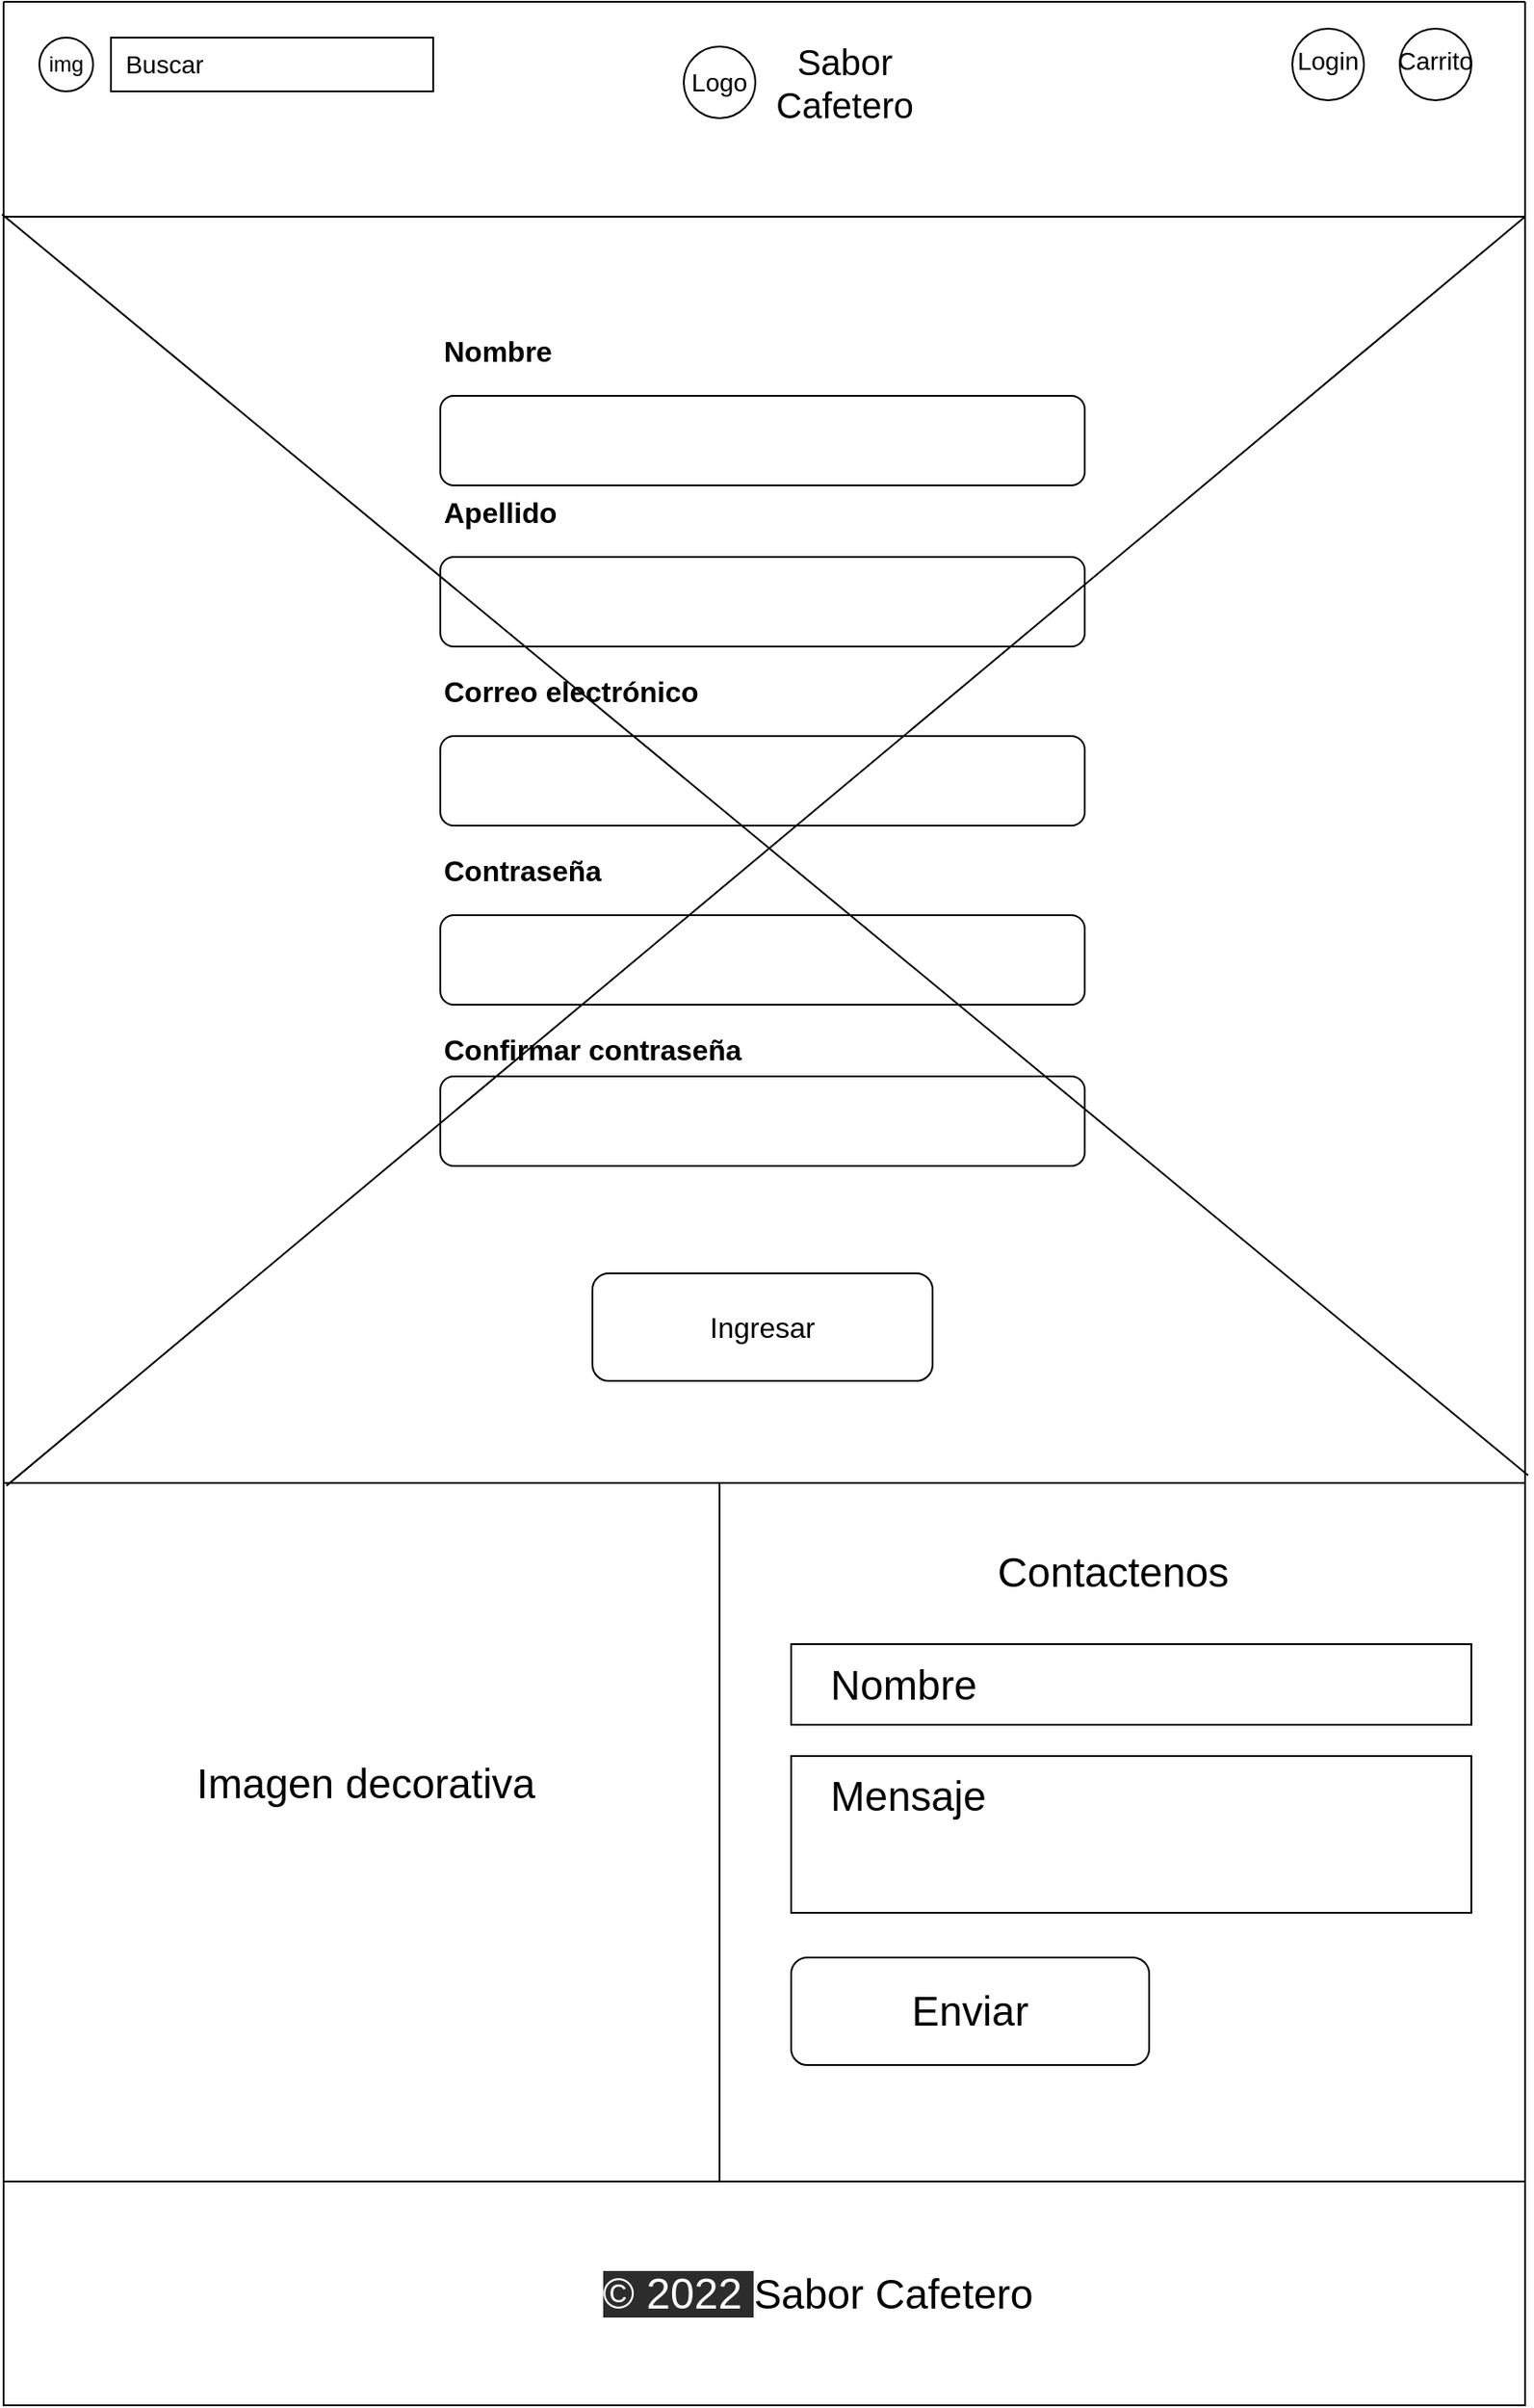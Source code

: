 <mxfile version="12.2.4" pages="1"><diagram id="phFHMVQnaKIKJSG_3cz6" name="Página-1"><mxGraphModel dx="1980" dy="362" grid="1" gridSize="10" guides="1" tooltips="1" connect="1" arrows="1" fold="1" page="1" pageScale="1" pageWidth="850" pageHeight="1100" background="#ffffff" math="0" shadow="0"><root><mxCell id="0"/><mxCell id="1" parent="0"/><mxCell id="47" value="" style="rounded=0;whiteSpace=wrap;html=1;" parent="1" vertex="1"><mxGeometry y="120" width="850" height="707" as="geometry"/></mxCell><mxCell id="2" value="" style="swimlane;startSize=0;" parent="1" vertex="1"><mxGeometry width="850" height="120" as="geometry"/></mxCell><mxCell id="3" value="" style="ellipse;whiteSpace=wrap;html=1;aspect=fixed;" parent="2" vertex="1"><mxGeometry x="20" y="20" width="30" height="30" as="geometry"/></mxCell><mxCell id="4" value="img" style="text;html=1;strokeColor=none;fillColor=none;align=center;verticalAlign=middle;whiteSpace=wrap;rounded=0;" parent="2" vertex="1"><mxGeometry x="5" y="20" width="60" height="30" as="geometry"/></mxCell><mxCell id="6" value="" style="rounded=0;whiteSpace=wrap;html=1;" parent="2" vertex="1"><mxGeometry x="60" y="20" width="180" height="30" as="geometry"/></mxCell><mxCell id="5" value="&lt;font style=&quot;font-size: 14px&quot;&gt;Buscar&lt;/font&gt;" style="text;html=1;strokeColor=none;fillColor=none;align=center;verticalAlign=middle;whiteSpace=wrap;rounded=0;" parent="2" vertex="1"><mxGeometry x="60" y="20" width="60" height="30" as="geometry"/></mxCell><mxCell id="7" value="" style="ellipse;whiteSpace=wrap;html=1;aspect=fixed;fontSize=14;" parent="2" vertex="1"><mxGeometry x="380" y="25" width="40" height="40" as="geometry"/></mxCell><mxCell id="8" value="Logo" style="text;html=1;strokeColor=none;fillColor=none;align=center;verticalAlign=middle;whiteSpace=wrap;rounded=0;fontSize=14;" parent="2" vertex="1"><mxGeometry x="370" y="30" width="60" height="30" as="geometry"/></mxCell><mxCell id="9" value="&lt;font style=&quot;font-size: 20px&quot;&gt;Sabor Cafetero&lt;/font&gt;" style="text;html=1;strokeColor=none;fillColor=none;align=center;verticalAlign=middle;whiteSpace=wrap;rounded=0;fontSize=14;" parent="2" vertex="1"><mxGeometry x="440" y="45" width="60" as="geometry"/></mxCell><mxCell id="11" value="" style="ellipse;whiteSpace=wrap;html=1;aspect=fixed;fontSize=20;" parent="2" vertex="1"><mxGeometry x="720" y="15" width="40" height="40" as="geometry"/></mxCell><mxCell id="13" value="" style="ellipse;whiteSpace=wrap;html=1;aspect=fixed;fontSize=20;" parent="2" vertex="1"><mxGeometry x="780" y="15" width="40" height="40" as="geometry"/></mxCell><mxCell id="14" value="&lt;font style=&quot;font-size: 14px&quot;&gt;Login&lt;/font&gt;" style="text;html=1;strokeColor=none;fillColor=none;align=center;verticalAlign=middle;whiteSpace=wrap;rounded=0;fontSize=20;" parent="2" vertex="1"><mxGeometry x="710" y="15" width="60" height="30" as="geometry"/></mxCell><mxCell id="15" value="&lt;font style=&quot;font-size: 14px&quot;&gt;Carrito&lt;/font&gt;" style="text;html=1;strokeColor=none;fillColor=none;align=center;verticalAlign=middle;whiteSpace=wrap;rounded=0;fontSize=20;" parent="2" vertex="1"><mxGeometry x="770" y="15" width="60" height="30" as="geometry"/></mxCell><mxCell id="17" value="&lt;b&gt;&lt;font style=&quot;font-size: 16px&quot;&gt;Contraseña&lt;/font&gt;&lt;/b&gt;" style="text;html=1;strokeColor=none;fillColor=none;align=left;verticalAlign=middle;whiteSpace=wrap;rounded=0;fontSize=14;" parent="1" vertex="1"><mxGeometry x="244" y="470" width="360" height="30" as="geometry"/></mxCell><mxCell id="18" value="" style="rounded=1;whiteSpace=wrap;html=1;fontSize=16;" parent="1" vertex="1"><mxGeometry x="244" y="510" width="360" height="50" as="geometry"/></mxCell><mxCell id="19" value="&lt;b&gt;&lt;font style=&quot;font-size: 16px&quot;&gt;Confirmar contraseña&lt;/font&gt;&lt;/b&gt;" style="text;html=1;strokeColor=none;fillColor=none;align=left;verticalAlign=middle;whiteSpace=wrap;rounded=0;fontSize=14;" parent="1" vertex="1"><mxGeometry x="244" y="570" width="360" height="30" as="geometry"/></mxCell><mxCell id="20" value="" style="rounded=1;whiteSpace=wrap;html=1;fontSize=16;" parent="1" vertex="1"><mxGeometry x="244" y="600" width="360" height="50" as="geometry"/></mxCell><mxCell id="21" value="" style="rounded=1;whiteSpace=wrap;html=1;fontSize=16;" parent="1" vertex="1"><mxGeometry x="329" y="710" width="190" height="60" as="geometry"/></mxCell><mxCell id="22" value="Ingresar" style="text;html=1;strokeColor=none;fillColor=none;align=center;verticalAlign=middle;whiteSpace=wrap;rounded=0;fontSize=16;" parent="1" vertex="1"><mxGeometry x="384" y="725" width="80" height="30" as="geometry"/></mxCell><mxCell id="27" value="" style="swimlane;startSize=0;" parent="1" vertex="1"><mxGeometry y="827" width="850" height="390" as="geometry"/></mxCell><mxCell id="28" value="" style="rounded=0;whiteSpace=wrap;html=1;" parent="27" vertex="1"><mxGeometry width="400" height="390" as="geometry"/></mxCell><mxCell id="29" value="&lt;font style=&quot;font-size: 23px&quot;&gt;Imagen decorativa&lt;/font&gt;" style="text;html=1;strokeColor=none;fillColor=none;align=center;verticalAlign=middle;whiteSpace=wrap;rounded=0;strokeWidth=1;" parent="27" vertex="1"><mxGeometry x="35" y="45" width="335" height="245" as="geometry"/></mxCell><mxCell id="30" value="Contactenos" style="text;html=1;strokeColor=none;fillColor=none;align=center;verticalAlign=middle;whiteSpace=wrap;rounded=0;fontSize=23;" parent="27" vertex="1"><mxGeometry x="440" y="35" width="360" height="30" as="geometry"/></mxCell><mxCell id="31" value="" style="rounded=0;whiteSpace=wrap;html=1;fontSize=23;strokeWidth=1;" parent="27" vertex="1"><mxGeometry x="440" y="90" width="380" height="45" as="geometry"/></mxCell><mxCell id="32" value="Nombre" style="text;html=1;strokeColor=none;fillColor=none;align=left;verticalAlign=middle;whiteSpace=wrap;rounded=0;fontSize=23;" parent="27" vertex="1"><mxGeometry x="460" y="97.5" width="240" height="30" as="geometry"/></mxCell><mxCell id="33" value="" style="rounded=0;whiteSpace=wrap;html=1;fontSize=23;strokeWidth=1;" parent="27" vertex="1"><mxGeometry x="440" y="152.5" width="380" height="87.5" as="geometry"/></mxCell><mxCell id="34" value="Mensaje" style="text;html=1;strokeColor=none;fillColor=none;align=left;verticalAlign=middle;whiteSpace=wrap;rounded=0;fontSize=23;" parent="27" vertex="1"><mxGeometry x="460" y="160" width="240" height="30" as="geometry"/></mxCell><mxCell id="35" value="" style="rounded=1;whiteSpace=wrap;html=1;fontSize=23;strokeWidth=1;" parent="27" vertex="1"><mxGeometry x="440" y="265" width="200" height="60" as="geometry"/></mxCell><mxCell id="36" value="Enviar" style="text;html=1;strokeColor=none;fillColor=none;align=center;verticalAlign=middle;whiteSpace=wrap;rounded=0;fontSize=23;" parent="27" vertex="1"><mxGeometry x="510" y="280" width="60" height="30" as="geometry"/></mxCell><mxCell id="37" value="" style="swimlane;startSize=0;fontSize=23;strokeWidth=1;" parent="1" vertex="1"><mxGeometry y="1217" width="850" height="125" as="geometry"/></mxCell><mxCell id="38" value="&lt;span style=&quot;color: rgb(255 , 255 , 255) ; font-family: &amp;#34;poppins&amp;#34; , sans-serif ; background-color: rgb(44 , 44 , 44)&quot;&gt;&lt;font style=&quot;font-size: 24px&quot;&gt;© 2022&amp;nbsp;&lt;/font&gt;&lt;/span&gt;Sabor Cafetero" style="text;html=1;strokeColor=none;fillColor=none;align=center;verticalAlign=middle;whiteSpace=wrap;rounded=0;fontSize=23;" parent="37" vertex="1"><mxGeometry x="280" y="47.5" width="350" height="30" as="geometry"/></mxCell><mxCell id="39" value="&lt;b&gt;&lt;font style=&quot;font-size: 16px&quot;&gt;Apellido&lt;/font&gt;&lt;/b&gt;" style="text;html=1;strokeColor=none;fillColor=none;align=left;verticalAlign=middle;whiteSpace=wrap;rounded=0;fontSize=14;" parent="1" vertex="1"><mxGeometry x="244" y="270" width="360" height="30" as="geometry"/></mxCell><mxCell id="40" value="" style="rounded=1;whiteSpace=wrap;html=1;fontSize=16;" parent="1" vertex="1"><mxGeometry x="244" y="310" width="360" height="50" as="geometry"/></mxCell><mxCell id="41" value="&lt;b&gt;&lt;font style=&quot;font-size: 16px&quot;&gt;Correo electrónico&lt;/font&gt;&lt;/b&gt;" style="text;html=1;strokeColor=none;fillColor=none;align=left;verticalAlign=middle;whiteSpace=wrap;rounded=0;fontSize=14;" parent="1" vertex="1"><mxGeometry x="244" y="370" width="360" height="30" as="geometry"/></mxCell><mxCell id="42" value="" style="rounded=1;whiteSpace=wrap;html=1;fontSize=16;" parent="1" vertex="1"><mxGeometry x="244" y="410" width="360" height="50" as="geometry"/></mxCell><mxCell id="43" value="&lt;b&gt;&lt;font style=&quot;font-size: 16px&quot;&gt;Nombre&lt;/font&gt;&lt;/b&gt;" style="text;html=1;strokeColor=none;fillColor=none;align=left;verticalAlign=middle;whiteSpace=wrap;rounded=0;fontSize=14;" parent="1" vertex="1"><mxGeometry x="244" y="180" width="360" height="30" as="geometry"/></mxCell><mxCell id="44" value="" style="rounded=1;whiteSpace=wrap;html=1;fontSize=16;" parent="1" vertex="1"><mxGeometry x="244" y="220" width="360" height="50" as="geometry"/></mxCell><mxCell id="48" value="" style="endArrow=none;html=1;exitX=0.004;exitY=0.004;exitDx=0;exitDy=0;exitPerimeter=0;entryX=1;entryY=1;entryDx=0;entryDy=0;entryPerimeter=0;rounded=0;jumpStyle=gap;" parent="1" source="28" target="2" edge="1"><mxGeometry width="50" height="50" relative="1" as="geometry"><mxPoint x="10" y="1409" as="sourcePoint"/><mxPoint x="840" y="120" as="targetPoint"/></mxGeometry></mxCell><mxCell id="49" value="" style="endArrow=none;html=1;exitX=1.002;exitY=0.994;exitDx=0;exitDy=0;exitPerimeter=0;entryX=-0.001;entryY=0.989;entryDx=0;entryDy=0;entryPerimeter=0;" parent="1" source="47" target="2" edge="1"><mxGeometry width="50" height="50" relative="1" as="geometry"><mxPoint x="110" y="1480" as="sourcePoint"/><mxPoint x="60" y="1430" as="targetPoint"/></mxGeometry></mxCell></root></mxGraphModel></diagram></mxfile>